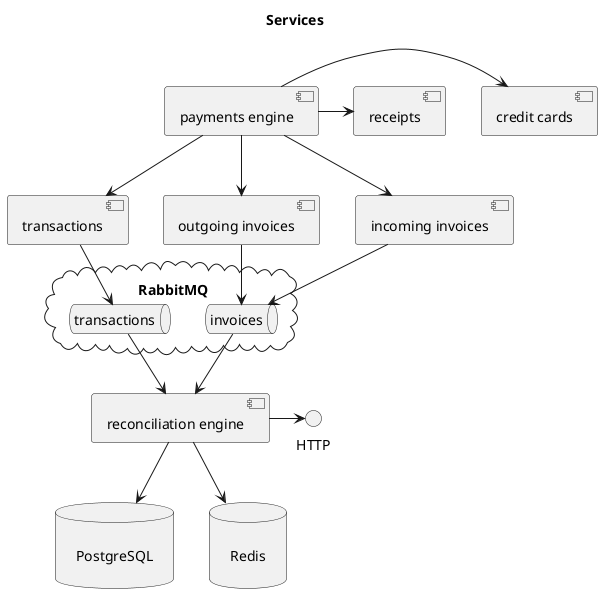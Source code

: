 @startuml

title Services

component "transactions" as t
component "receipts" as r
component "credit cards" as cc
component "payments engine" as pe
component "outgoing invoices" as oi
component "incoming invoices" as ii
component "reconciliation engine" as re
database "\n   PostgreSQL   \n" as db
database "\n   Redis   \n" as redis
re --> db
re --> redis
re -> () HTTP

cloud RabbitMQ {
  queue "transactions" as Qt
  queue "invoices" as Qi
}

pe -> cc
pe -> r
pe --> t
pe --> ii
pe --> oi

t --> Qt
ii --> Qi
oi --> Qi
Qt --> re
Qi --> re

@enduml
